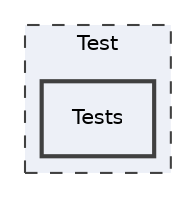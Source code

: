 digraph "Test/Tests"
{
 // LATEX_PDF_SIZE
  edge [fontname="Helvetica",fontsize="10",labelfontname="Helvetica",labelfontsize="10"];
  node [fontname="Helvetica",fontsize="10",shape=record];
  compound=true
  subgraph clusterdir_37618a71d99bdfed5979e976980d5eec {
    graph [ bgcolor="#edf0f7", pencolor="grey25", style="filled,dashed,", label="Test", fontname="Helvetica", fontsize="10", URL="dir_37618a71d99bdfed5979e976980d5eec.html"]
  dir_7714794c3cb521395f000dcfb23d6255 [shape=box, label="Tests", style="filled,bold,", fillcolor="#edf0f7", color="grey25", URL="dir_7714794c3cb521395f000dcfb23d6255.html"];
  }
}
